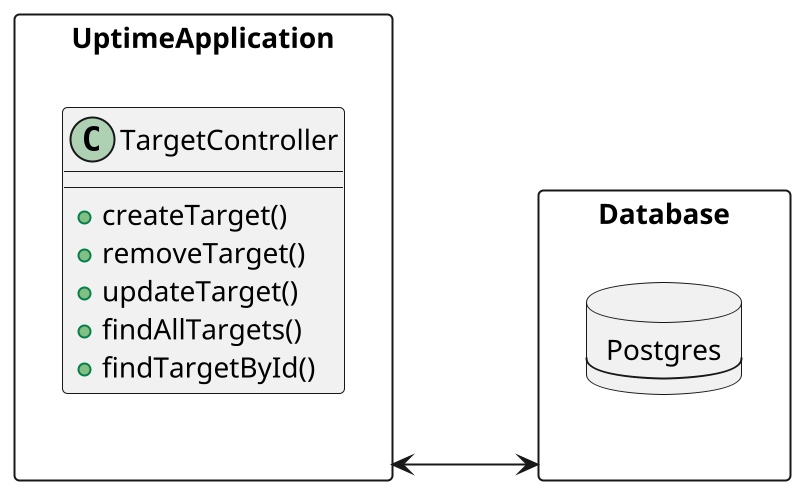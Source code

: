 @startuml
scale 2
left to right direction

rectangle UptimeApplication {
    class TargetController {
        +createTarget()
        +removeTarget()
        +updateTarget()
        +findAllTargets()
        +findTargetById()
    }

    
}


rectangle Database {
database db [
   Postgres
   ----
]

}

UptimeApplication <===> Database

@enduml